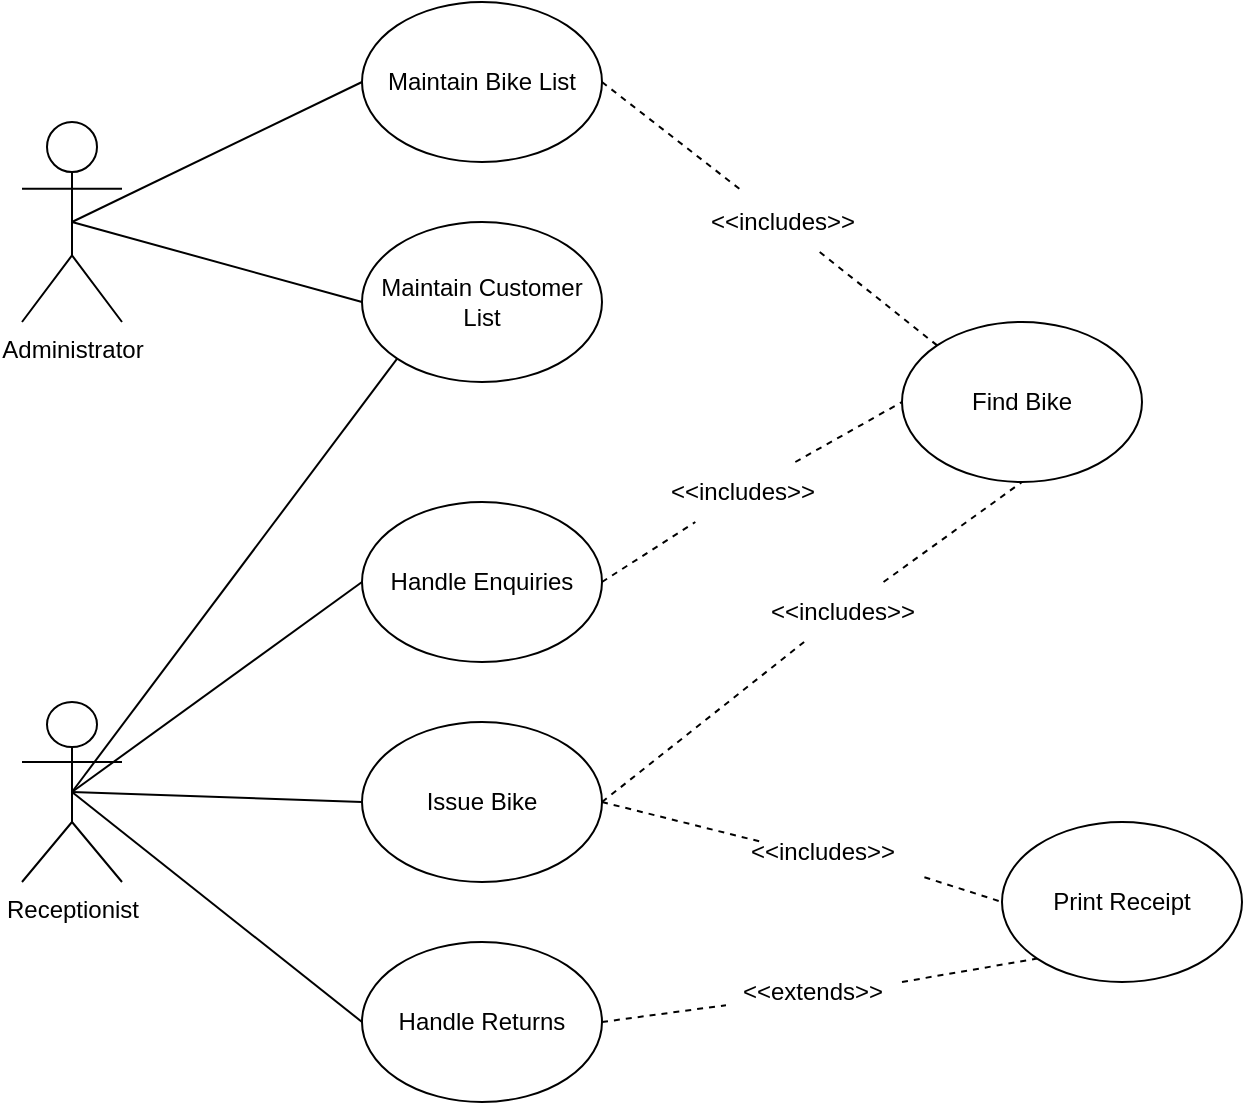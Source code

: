 <mxfile version="20.5.1" type="github">
  <diagram id="jXvqA9akfcDvnYyeEzWh" name="Page-1">
    <mxGraphModel dx="1038" dy="623" grid="1" gridSize="10" guides="1" tooltips="1" connect="1" arrows="1" fold="1" page="1" pageScale="1" pageWidth="827" pageHeight="1169" math="0" shadow="0">
      <root>
        <mxCell id="0" />
        <mxCell id="1" parent="0" />
        <mxCell id="CNlMrn4Kn1Sz8RnUy3b1-1" value="Administrator" style="shape=umlActor;verticalLabelPosition=bottom;verticalAlign=top;html=1;outlineConnect=0;" vertex="1" parent="1">
          <mxGeometry x="40" y="120" width="50" height="100" as="geometry" />
        </mxCell>
        <mxCell id="CNlMrn4Kn1Sz8RnUy3b1-2" value="Receptionist" style="shape=umlActor;verticalLabelPosition=bottom;verticalAlign=top;html=1;outlineConnect=0;" vertex="1" parent="1">
          <mxGeometry x="40" y="410" width="50" height="90" as="geometry" />
        </mxCell>
        <mxCell id="CNlMrn4Kn1Sz8RnUy3b1-3" value="Issue Bike" style="ellipse;whiteSpace=wrap;html=1;" vertex="1" parent="1">
          <mxGeometry x="210" y="420" width="120" height="80" as="geometry" />
        </mxCell>
        <mxCell id="CNlMrn4Kn1Sz8RnUy3b1-4" value="Handle Enquiries" style="ellipse;whiteSpace=wrap;html=1;" vertex="1" parent="1">
          <mxGeometry x="210" y="310" width="120" height="80" as="geometry" />
        </mxCell>
        <mxCell id="CNlMrn4Kn1Sz8RnUy3b1-5" value="Maintain Customer List" style="ellipse;whiteSpace=wrap;html=1;" vertex="1" parent="1">
          <mxGeometry x="210" y="170" width="120" height="80" as="geometry" />
        </mxCell>
        <mxCell id="CNlMrn4Kn1Sz8RnUy3b1-6" value="Maintain Bike List" style="ellipse;whiteSpace=wrap;html=1;" vertex="1" parent="1">
          <mxGeometry x="210" y="60" width="120" height="80" as="geometry" />
        </mxCell>
        <mxCell id="CNlMrn4Kn1Sz8RnUy3b1-7" value="Handle Returns" style="ellipse;whiteSpace=wrap;html=1;" vertex="1" parent="1">
          <mxGeometry x="210" y="530" width="120" height="80" as="geometry" />
        </mxCell>
        <mxCell id="CNlMrn4Kn1Sz8RnUy3b1-9" value="" style="endArrow=none;html=1;rounded=0;entryX=0;entryY=0.5;entryDx=0;entryDy=0;exitX=0.5;exitY=0.5;exitDx=0;exitDy=0;exitPerimeter=0;" edge="1" parent="1" source="CNlMrn4Kn1Sz8RnUy3b1-1" target="CNlMrn4Kn1Sz8RnUy3b1-6">
          <mxGeometry width="50" height="50" relative="1" as="geometry">
            <mxPoint x="110" y="170" as="sourcePoint" />
            <mxPoint x="160" y="120" as="targetPoint" />
          </mxGeometry>
        </mxCell>
        <mxCell id="CNlMrn4Kn1Sz8RnUy3b1-10" value="" style="endArrow=none;html=1;rounded=0;entryX=0;entryY=0.5;entryDx=0;entryDy=0;exitX=0.5;exitY=0.5;exitDx=0;exitDy=0;exitPerimeter=0;" edge="1" parent="1" source="CNlMrn4Kn1Sz8RnUy3b1-1" target="CNlMrn4Kn1Sz8RnUy3b1-5">
          <mxGeometry width="50" height="50" relative="1" as="geometry">
            <mxPoint x="75" y="180" as="sourcePoint" />
            <mxPoint x="320" y="110" as="targetPoint" />
          </mxGeometry>
        </mxCell>
        <mxCell id="CNlMrn4Kn1Sz8RnUy3b1-11" value="" style="endArrow=none;html=1;rounded=0;entryX=0;entryY=0.5;entryDx=0;entryDy=0;exitX=0.5;exitY=0.5;exitDx=0;exitDy=0;exitPerimeter=0;" edge="1" parent="1" source="CNlMrn4Kn1Sz8RnUy3b1-2" target="CNlMrn4Kn1Sz8RnUy3b1-4">
          <mxGeometry width="50" height="50" relative="1" as="geometry">
            <mxPoint x="75" y="450" as="sourcePoint" />
            <mxPoint x="320" y="490" as="targetPoint" />
          </mxGeometry>
        </mxCell>
        <mxCell id="CNlMrn4Kn1Sz8RnUy3b1-12" value="" style="endArrow=none;html=1;rounded=0;entryX=0;entryY=0.5;entryDx=0;entryDy=0;exitX=0.5;exitY=0.5;exitDx=0;exitDy=0;exitPerimeter=0;" edge="1" parent="1" source="CNlMrn4Kn1Sz8RnUy3b1-2" target="CNlMrn4Kn1Sz8RnUy3b1-3">
          <mxGeometry width="50" height="50" relative="1" as="geometry">
            <mxPoint x="80" y="460" as="sourcePoint" />
            <mxPoint x="325" y="500" as="targetPoint" />
          </mxGeometry>
        </mxCell>
        <mxCell id="CNlMrn4Kn1Sz8RnUy3b1-13" value="" style="endArrow=none;html=1;rounded=0;entryX=0;entryY=0.5;entryDx=0;entryDy=0;exitX=0.5;exitY=0.5;exitDx=0;exitDy=0;exitPerimeter=0;" edge="1" parent="1" source="CNlMrn4Kn1Sz8RnUy3b1-2" target="CNlMrn4Kn1Sz8RnUy3b1-7">
          <mxGeometry width="50" height="50" relative="1" as="geometry">
            <mxPoint x="100" y="490" as="sourcePoint" />
            <mxPoint x="345" y="530" as="targetPoint" />
          </mxGeometry>
        </mxCell>
        <mxCell id="CNlMrn4Kn1Sz8RnUy3b1-14" value="" style="endArrow=none;html=1;rounded=0;entryX=0;entryY=1;entryDx=0;entryDy=0;exitX=0.5;exitY=0.5;exitDx=0;exitDy=0;exitPerimeter=0;" edge="1" parent="1" source="CNlMrn4Kn1Sz8RnUy3b1-2" target="CNlMrn4Kn1Sz8RnUy3b1-5">
          <mxGeometry width="50" height="50" relative="1" as="geometry">
            <mxPoint x="105" y="210" as="sourcePoint" />
            <mxPoint x="350" y="250" as="targetPoint" />
          </mxGeometry>
        </mxCell>
        <mxCell id="CNlMrn4Kn1Sz8RnUy3b1-15" value="Find Bike" style="ellipse;whiteSpace=wrap;html=1;" vertex="1" parent="1">
          <mxGeometry x="480" y="220" width="120" height="80" as="geometry" />
        </mxCell>
        <mxCell id="CNlMrn4Kn1Sz8RnUy3b1-16" value="Print Receipt" style="ellipse;whiteSpace=wrap;html=1;" vertex="1" parent="1">
          <mxGeometry x="530" y="470" width="120" height="80" as="geometry" />
        </mxCell>
        <mxCell id="CNlMrn4Kn1Sz8RnUy3b1-33" value="" style="endArrow=none;dashed=1;html=1;rounded=0;entryX=0;entryY=0;entryDx=0;entryDy=0;startArrow=none;" edge="1" parent="1" source="CNlMrn4Kn1Sz8RnUy3b1-29" target="CNlMrn4Kn1Sz8RnUy3b1-15">
          <mxGeometry width="50" height="50" relative="1" as="geometry">
            <mxPoint x="390" y="320" as="sourcePoint" />
            <mxPoint x="440" y="270" as="targetPoint" />
          </mxGeometry>
        </mxCell>
        <mxCell id="CNlMrn4Kn1Sz8RnUy3b1-29" value="&amp;lt;&amp;lt;includes&amp;gt;&amp;gt;" style="text;html=1;align=center;verticalAlign=middle;resizable=0;points=[];autosize=1;strokeColor=none;fillColor=none;rotation=0;" vertex="1" parent="1">
          <mxGeometry x="370" y="155" width="100" height="30" as="geometry" />
        </mxCell>
        <mxCell id="CNlMrn4Kn1Sz8RnUy3b1-34" value="" style="endArrow=none;dashed=1;html=1;rounded=0;exitX=1;exitY=0.5;exitDx=0;exitDy=0;" edge="1" parent="1" source="CNlMrn4Kn1Sz8RnUy3b1-6" target="CNlMrn4Kn1Sz8RnUy3b1-29">
          <mxGeometry width="50" height="50" relative="1" as="geometry">
            <mxPoint x="330" y="100" as="sourcePoint" />
            <mxPoint x="497.574" y="231.716" as="targetPoint" />
          </mxGeometry>
        </mxCell>
        <mxCell id="CNlMrn4Kn1Sz8RnUy3b1-35" value="" style="endArrow=none;dashed=1;html=1;rounded=0;entryX=0;entryY=0.5;entryDx=0;entryDy=0;startArrow=none;" edge="1" parent="1" source="CNlMrn4Kn1Sz8RnUy3b1-28" target="CNlMrn4Kn1Sz8RnUy3b1-15">
          <mxGeometry width="50" height="50" relative="1" as="geometry">
            <mxPoint x="330" y="350" as="sourcePoint" />
            <mxPoint x="400.714" y="405" as="targetPoint" />
          </mxGeometry>
        </mxCell>
        <mxCell id="CNlMrn4Kn1Sz8RnUy3b1-28" value="&amp;lt;&amp;lt;includes&amp;gt;&amp;gt;" style="text;html=1;align=center;verticalAlign=middle;resizable=0;points=[];autosize=1;strokeColor=none;fillColor=none;" vertex="1" parent="1">
          <mxGeometry x="350" y="290" width="100" height="30" as="geometry" />
        </mxCell>
        <mxCell id="CNlMrn4Kn1Sz8RnUy3b1-36" value="" style="endArrow=none;dashed=1;html=1;rounded=0;exitX=1;exitY=0.5;exitDx=0;exitDy=0;" edge="1" parent="1" source="CNlMrn4Kn1Sz8RnUy3b1-4" target="CNlMrn4Kn1Sz8RnUy3b1-28">
          <mxGeometry width="50" height="50" relative="1" as="geometry">
            <mxPoint x="330" y="350" as="sourcePoint" />
            <mxPoint x="480" y="260" as="targetPoint" />
          </mxGeometry>
        </mxCell>
        <mxCell id="CNlMrn4Kn1Sz8RnUy3b1-37" value="" style="endArrow=none;dashed=1;html=1;rounded=0;entryX=0.5;entryY=1;entryDx=0;entryDy=0;startArrow=none;" edge="1" parent="1" source="CNlMrn4Kn1Sz8RnUy3b1-24" target="CNlMrn4Kn1Sz8RnUy3b1-15">
          <mxGeometry width="50" height="50" relative="1" as="geometry">
            <mxPoint x="350" y="390" as="sourcePoint" />
            <mxPoint x="420.714" y="445" as="targetPoint" />
          </mxGeometry>
        </mxCell>
        <mxCell id="CNlMrn4Kn1Sz8RnUy3b1-38" value="" style="endArrow=none;dashed=1;html=1;rounded=0;entryX=0;entryY=0.5;entryDx=0;entryDy=0;startArrow=none;exitX=1.012;exitY=0.92;exitDx=0;exitDy=0;exitPerimeter=0;" edge="1" parent="1" source="CNlMrn4Kn1Sz8RnUy3b1-19" target="CNlMrn4Kn1Sz8RnUy3b1-16">
          <mxGeometry width="50" height="50" relative="1" as="geometry">
            <mxPoint x="330" y="460" as="sourcePoint" />
            <mxPoint x="400.714" y="515" as="targetPoint" />
          </mxGeometry>
        </mxCell>
        <mxCell id="CNlMrn4Kn1Sz8RnUy3b1-24" value="&amp;lt;&amp;lt;includes&amp;gt;&amp;gt;" style="text;html=1;align=center;verticalAlign=middle;resizable=0;points=[];autosize=1;strokeColor=none;fillColor=none;" vertex="1" parent="1">
          <mxGeometry x="400" y="350" width="100" height="30" as="geometry" />
        </mxCell>
        <mxCell id="CNlMrn4Kn1Sz8RnUy3b1-40" value="" style="endArrow=none;dashed=1;html=1;rounded=0;exitX=1;exitY=0.5;exitDx=0;exitDy=0;" edge="1" parent="1" source="CNlMrn4Kn1Sz8RnUy3b1-3" target="CNlMrn4Kn1Sz8RnUy3b1-24">
          <mxGeometry width="50" height="50" relative="1" as="geometry">
            <mxPoint x="330" y="460" as="sourcePoint" />
            <mxPoint x="540" y="300" as="targetPoint" />
          </mxGeometry>
        </mxCell>
        <mxCell id="CNlMrn4Kn1Sz8RnUy3b1-19" value="&amp;lt;&amp;lt;includes&amp;gt;&amp;gt;" style="text;html=1;align=center;verticalAlign=middle;resizable=0;points=[];autosize=1;strokeColor=none;fillColor=none;" vertex="1" parent="1">
          <mxGeometry x="390" y="470" width="100" height="30" as="geometry" />
        </mxCell>
        <mxCell id="CNlMrn4Kn1Sz8RnUy3b1-41" value="" style="endArrow=none;dashed=1;html=1;rounded=0;exitX=1;exitY=0.5;exitDx=0;exitDy=0;" edge="1" parent="1">
          <mxGeometry width="50" height="50" relative="1" as="geometry">
            <mxPoint x="330" y="460" as="sourcePoint" />
            <mxPoint x="410" y="480" as="targetPoint" />
          </mxGeometry>
        </mxCell>
        <mxCell id="CNlMrn4Kn1Sz8RnUy3b1-42" value="" style="endArrow=none;dashed=1;html=1;rounded=0;entryX=0;entryY=1;entryDx=0;entryDy=0;startArrow=none;exitX=1;exitY=0.333;exitDx=0;exitDy=0;exitPerimeter=0;" edge="1" parent="1" source="CNlMrn4Kn1Sz8RnUy3b1-21" target="CNlMrn4Kn1Sz8RnUy3b1-16">
          <mxGeometry width="50" height="50" relative="1" as="geometry">
            <mxPoint x="490" y="550" as="sourcePoint" />
            <mxPoint x="448.714" y="565" as="targetPoint" />
          </mxGeometry>
        </mxCell>
        <mxCell id="CNlMrn4Kn1Sz8RnUy3b1-21" value="&amp;lt;&amp;lt;extends&amp;gt;&amp;gt;" style="text;html=1;align=center;verticalAlign=middle;resizable=0;points=[];autosize=1;strokeColor=none;fillColor=none;" vertex="1" parent="1">
          <mxGeometry x="390" y="540" width="90" height="30" as="geometry" />
        </mxCell>
        <mxCell id="CNlMrn4Kn1Sz8RnUy3b1-43" value="" style="endArrow=none;dashed=1;html=1;rounded=0;exitX=1;exitY=0.5;exitDx=0;exitDy=0;entryX=0.022;entryY=0.72;entryDx=0;entryDy=0;entryPerimeter=0;" edge="1" parent="1" source="CNlMrn4Kn1Sz8RnUy3b1-7" target="CNlMrn4Kn1Sz8RnUy3b1-21">
          <mxGeometry width="50" height="50" relative="1" as="geometry">
            <mxPoint x="330" y="570" as="sourcePoint" />
            <mxPoint x="547.574" y="538.284" as="targetPoint" />
          </mxGeometry>
        </mxCell>
      </root>
    </mxGraphModel>
  </diagram>
</mxfile>
